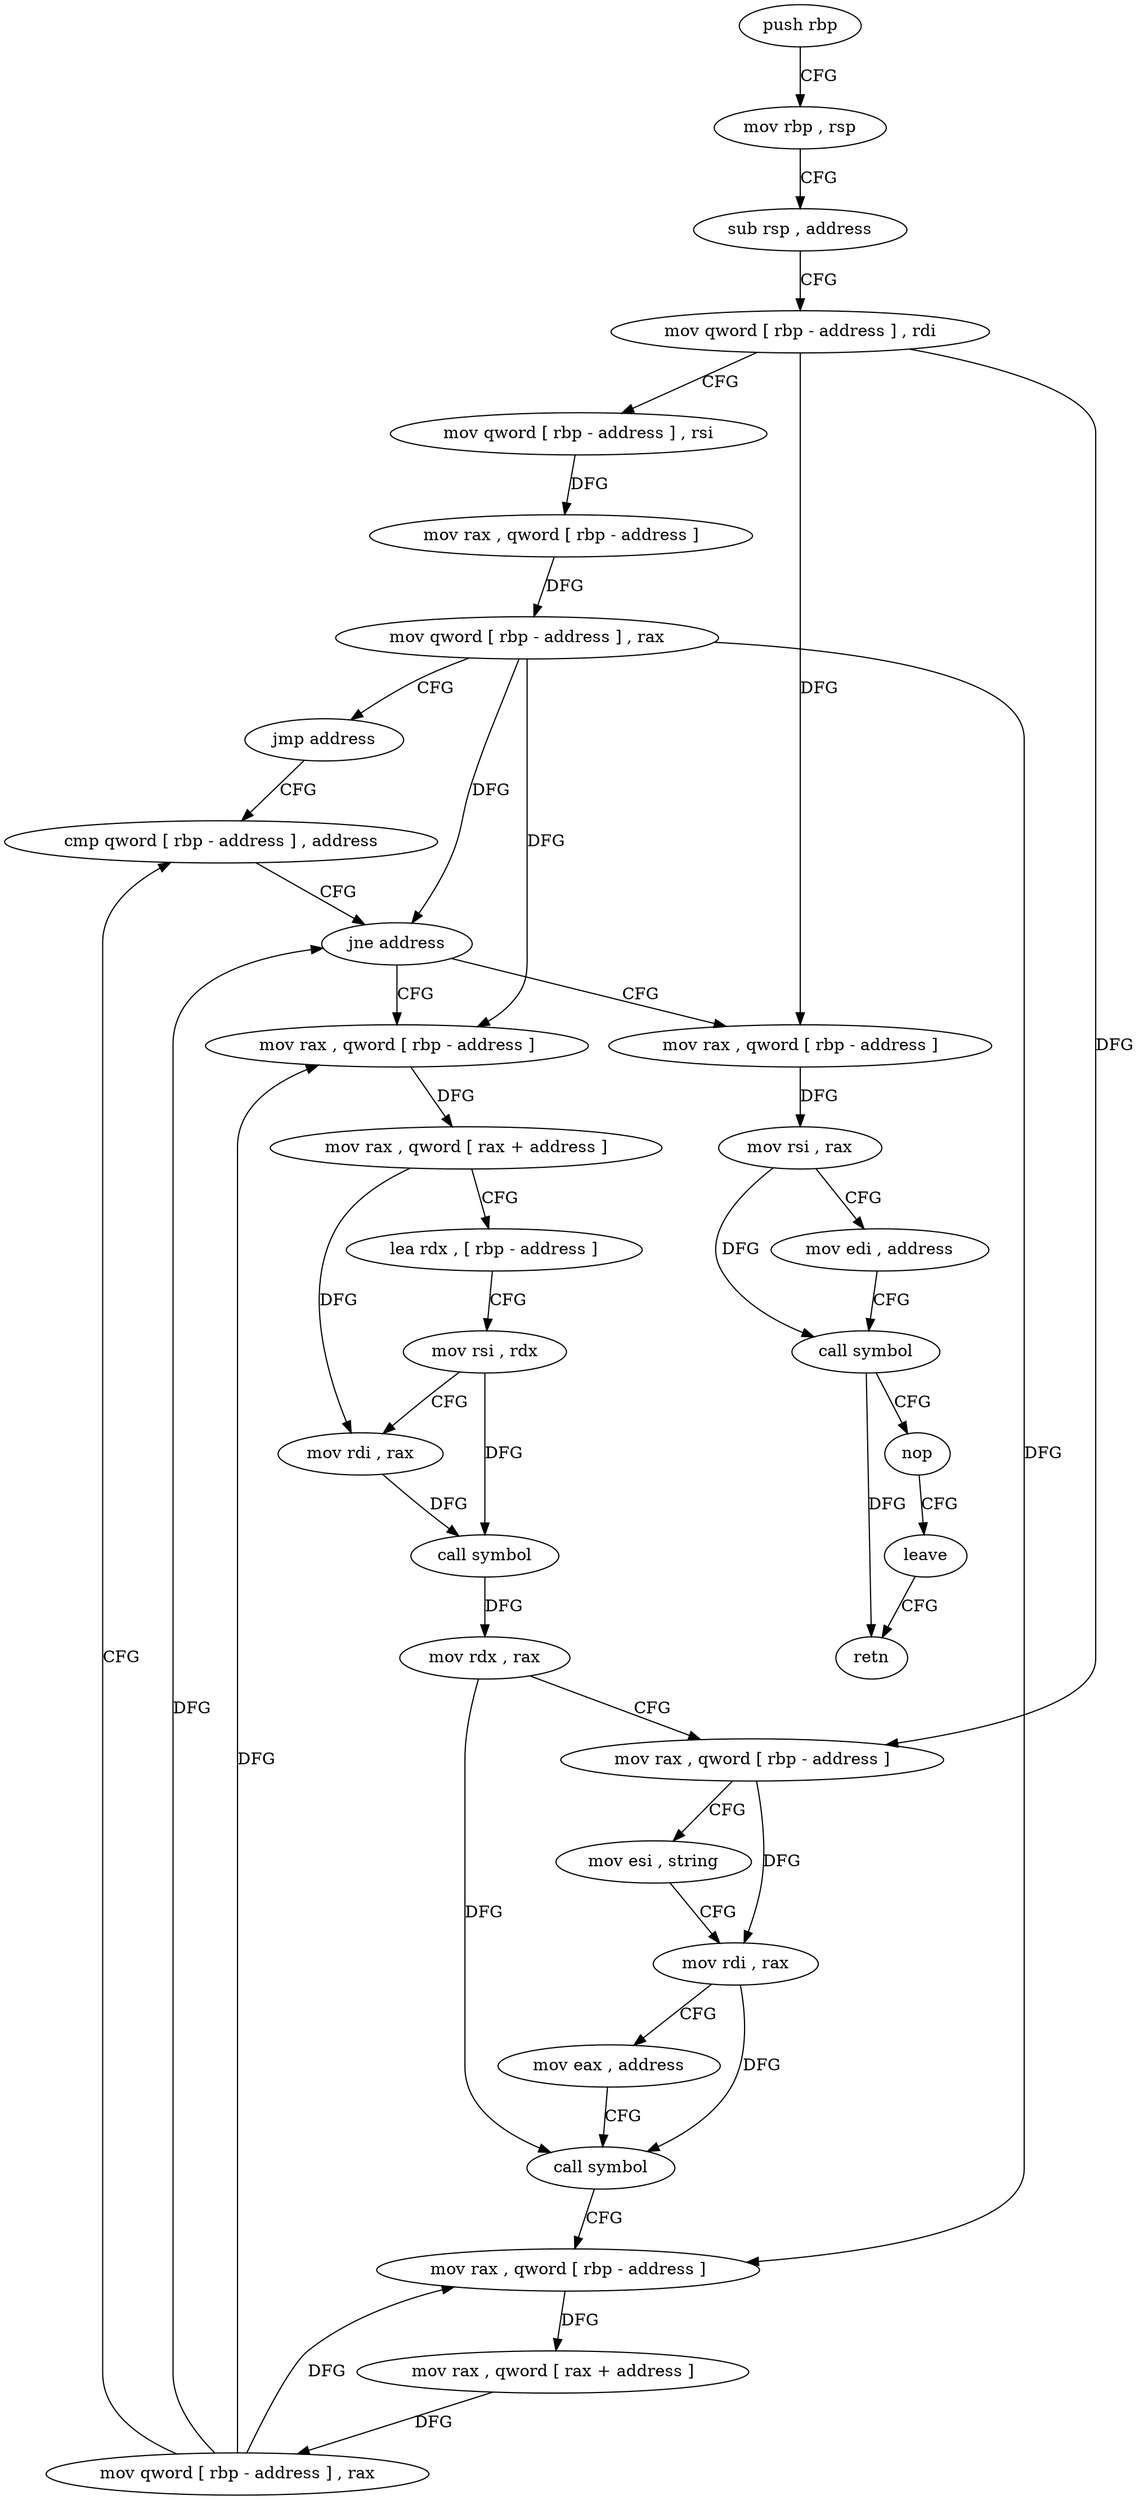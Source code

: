 digraph "func" {
"4221401" [label = "push rbp" ]
"4221402" [label = "mov rbp , rsp" ]
"4221405" [label = "sub rsp , address" ]
"4221412" [label = "mov qword [ rbp - address ] , rdi" ]
"4221419" [label = "mov qword [ rbp - address ] , rsi" ]
"4221426" [label = "mov rax , qword [ rbp - address ]" ]
"4221433" [label = "mov qword [ rbp - address ] , rax" ]
"4221437" [label = "jmp address" ]
"4221508" [label = "cmp qword [ rbp - address ] , address" ]
"4221513" [label = "jne address" ]
"4221439" [label = "mov rax , qword [ rbp - address ]" ]
"4221515" [label = "mov rax , qword [ rbp - address ]" ]
"4221443" [label = "mov rax , qword [ rax + address ]" ]
"4221447" [label = "lea rdx , [ rbp - address ]" ]
"4221454" [label = "mov rsi , rdx" ]
"4221457" [label = "mov rdi , rax" ]
"4221460" [label = "call symbol" ]
"4221465" [label = "mov rdx , rax" ]
"4221468" [label = "mov rax , qword [ rbp - address ]" ]
"4221475" [label = "mov esi , string" ]
"4221480" [label = "mov rdi , rax" ]
"4221483" [label = "mov eax , address" ]
"4221488" [label = "call symbol" ]
"4221493" [label = "mov rax , qword [ rbp - address ]" ]
"4221497" [label = "mov rax , qword [ rax + address ]" ]
"4221504" [label = "mov qword [ rbp - address ] , rax" ]
"4221522" [label = "mov rsi , rax" ]
"4221525" [label = "mov edi , address" ]
"4221530" [label = "call symbol" ]
"4221535" [label = "nop" ]
"4221536" [label = "leave" ]
"4221537" [label = "retn" ]
"4221401" -> "4221402" [ label = "CFG" ]
"4221402" -> "4221405" [ label = "CFG" ]
"4221405" -> "4221412" [ label = "CFG" ]
"4221412" -> "4221419" [ label = "CFG" ]
"4221412" -> "4221468" [ label = "DFG" ]
"4221412" -> "4221515" [ label = "DFG" ]
"4221419" -> "4221426" [ label = "DFG" ]
"4221426" -> "4221433" [ label = "DFG" ]
"4221433" -> "4221437" [ label = "CFG" ]
"4221433" -> "4221513" [ label = "DFG" ]
"4221433" -> "4221439" [ label = "DFG" ]
"4221433" -> "4221493" [ label = "DFG" ]
"4221437" -> "4221508" [ label = "CFG" ]
"4221508" -> "4221513" [ label = "CFG" ]
"4221513" -> "4221439" [ label = "CFG" ]
"4221513" -> "4221515" [ label = "CFG" ]
"4221439" -> "4221443" [ label = "DFG" ]
"4221515" -> "4221522" [ label = "DFG" ]
"4221443" -> "4221447" [ label = "CFG" ]
"4221443" -> "4221457" [ label = "DFG" ]
"4221447" -> "4221454" [ label = "CFG" ]
"4221454" -> "4221457" [ label = "CFG" ]
"4221454" -> "4221460" [ label = "DFG" ]
"4221457" -> "4221460" [ label = "DFG" ]
"4221460" -> "4221465" [ label = "DFG" ]
"4221465" -> "4221468" [ label = "CFG" ]
"4221465" -> "4221488" [ label = "DFG" ]
"4221468" -> "4221475" [ label = "CFG" ]
"4221468" -> "4221480" [ label = "DFG" ]
"4221475" -> "4221480" [ label = "CFG" ]
"4221480" -> "4221483" [ label = "CFG" ]
"4221480" -> "4221488" [ label = "DFG" ]
"4221483" -> "4221488" [ label = "CFG" ]
"4221488" -> "4221493" [ label = "CFG" ]
"4221493" -> "4221497" [ label = "DFG" ]
"4221497" -> "4221504" [ label = "DFG" ]
"4221504" -> "4221508" [ label = "CFG" ]
"4221504" -> "4221513" [ label = "DFG" ]
"4221504" -> "4221439" [ label = "DFG" ]
"4221504" -> "4221493" [ label = "DFG" ]
"4221522" -> "4221525" [ label = "CFG" ]
"4221522" -> "4221530" [ label = "DFG" ]
"4221525" -> "4221530" [ label = "CFG" ]
"4221530" -> "4221535" [ label = "CFG" ]
"4221530" -> "4221537" [ label = "DFG" ]
"4221535" -> "4221536" [ label = "CFG" ]
"4221536" -> "4221537" [ label = "CFG" ]
}
